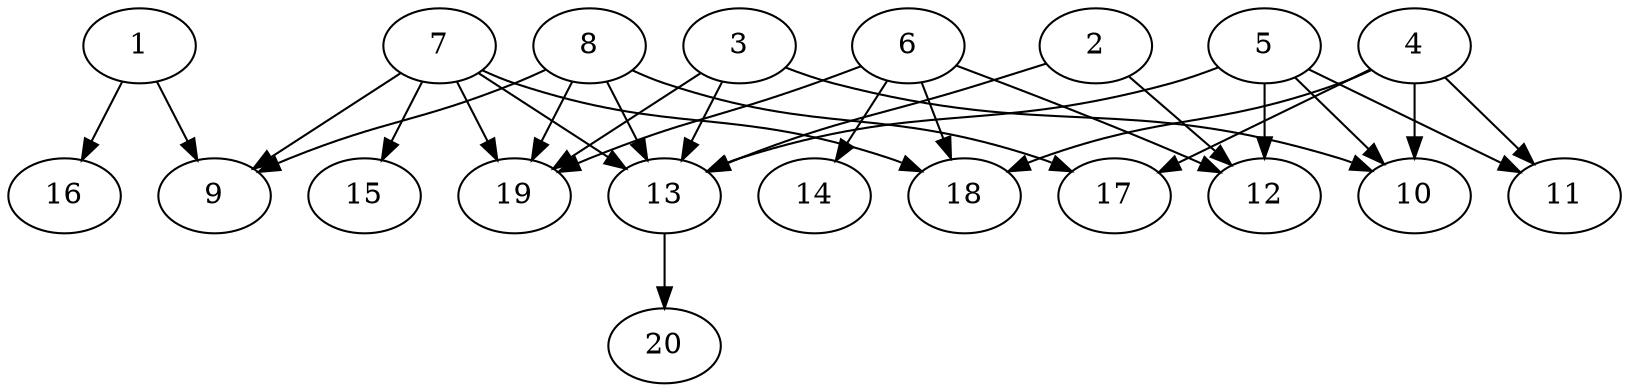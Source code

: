 // DAG automatically generated by daggen at Wed Jul 24 21:21:55 2019
// ./daggen --dot -n 20 --ccr 0.5 --fat 0.8 --regular 0.5 --density 0.6 --mindata 5242880 --maxdata 52428800 
digraph G {
  1 [size="19728384", alpha="0.14", expect_size="9864192"] 
  1 -> 9 [size ="9864192"]
  1 -> 16 [size ="9864192"]
  2 [size="62722048", alpha="0.12", expect_size="31361024"] 
  2 -> 12 [size ="31361024"]
  2 -> 13 [size ="31361024"]
  3 [size="45129728", alpha="0.03", expect_size="22564864"] 
  3 -> 10 [size ="22564864"]
  3 -> 13 [size ="22564864"]
  3 -> 19 [size ="22564864"]
  4 [size="55158784", alpha="0.00", expect_size="27579392"] 
  4 -> 10 [size ="27579392"]
  4 -> 11 [size ="27579392"]
  4 -> 17 [size ="27579392"]
  4 -> 18 [size ="27579392"]
  5 [size="53403648", alpha="0.01", expect_size="26701824"] 
  5 -> 10 [size ="26701824"]
  5 -> 11 [size ="26701824"]
  5 -> 12 [size ="26701824"]
  5 -> 13 [size ="26701824"]
  6 [size="21430272", alpha="0.13", expect_size="10715136"] 
  6 -> 12 [size ="10715136"]
  6 -> 14 [size ="10715136"]
  6 -> 18 [size ="10715136"]
  6 -> 19 [size ="10715136"]
  7 [size="92997632", alpha="0.14", expect_size="46498816"] 
  7 -> 9 [size ="46498816"]
  7 -> 13 [size ="46498816"]
  7 -> 15 [size ="46498816"]
  7 -> 18 [size ="46498816"]
  7 -> 19 [size ="46498816"]
  8 [size="32585728", alpha="0.01", expect_size="16292864"] 
  8 -> 9 [size ="16292864"]
  8 -> 13 [size ="16292864"]
  8 -> 17 [size ="16292864"]
  8 -> 19 [size ="16292864"]
  9 [size="76005376", alpha="0.09", expect_size="38002688"] 
  10 [size="97640448", alpha="0.02", expect_size="48820224"] 
  11 [size="31920128", alpha="0.08", expect_size="15960064"] 
  12 [size="96315392", alpha="0.17", expect_size="48157696"] 
  13 [size="59852800", alpha="0.11", expect_size="29926400"] 
  13 -> 20 [size ="29926400"]
  14 [size="74328064", alpha="0.06", expect_size="37164032"] 
  15 [size="75546624", alpha="0.16", expect_size="37773312"] 
  16 [size="79157248", alpha="0.07", expect_size="39578624"] 
  17 [size="46643200", alpha="0.11", expect_size="23321600"] 
  18 [size="16601088", alpha="0.08", expect_size="8300544"] 
  19 [size="20885504", alpha="0.11", expect_size="10442752"] 
  20 [size="65327104", alpha="0.02", expect_size="32663552"] 
}
